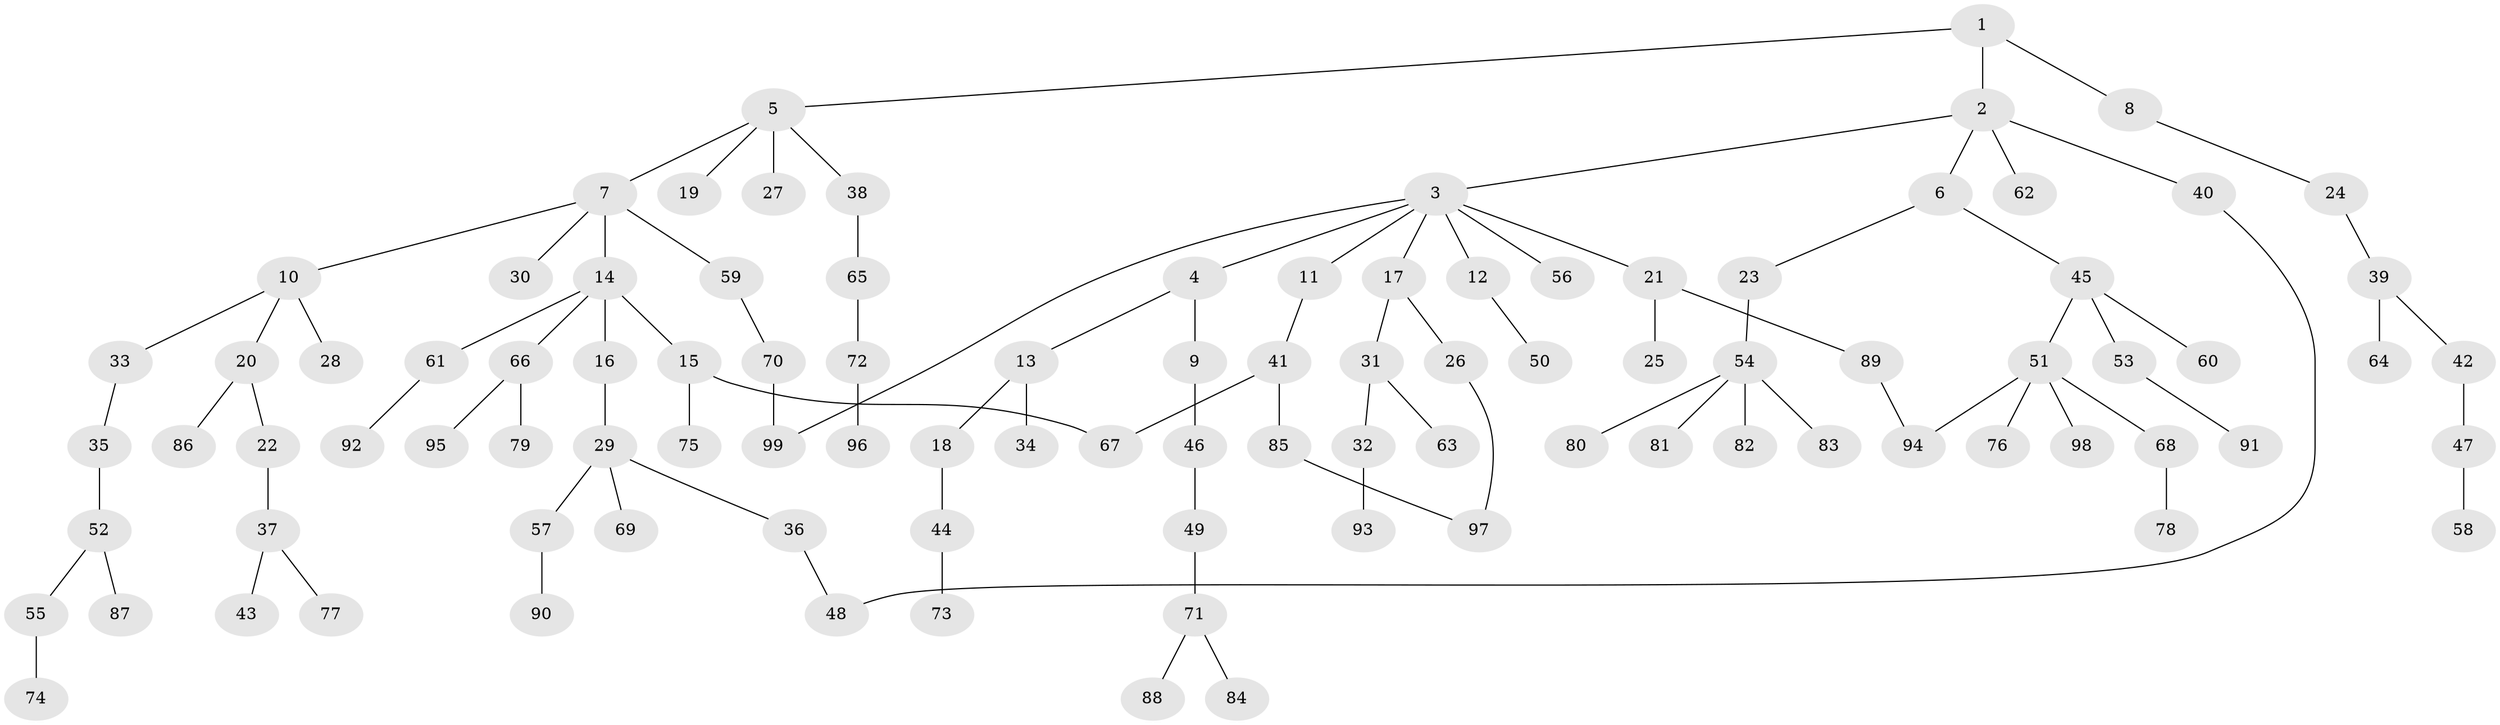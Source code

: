 // original degree distribution, {4: 0.07801418439716312, 6: 0.03546099290780142, 8: 0.0070921985815602835, 2: 0.2978723404255319, 3: 0.12056737588652482, 5: 0.014184397163120567, 1: 0.44680851063829785}
// Generated by graph-tools (version 1.1) at 2025/48/03/04/25 22:48:42]
// undirected, 99 vertices, 103 edges
graph export_dot {
  node [color=gray90,style=filled];
  1;
  2;
  3;
  4;
  5;
  6;
  7;
  8;
  9;
  10;
  11;
  12;
  13;
  14;
  15;
  16;
  17;
  18;
  19;
  20;
  21;
  22;
  23;
  24;
  25;
  26;
  27;
  28;
  29;
  30;
  31;
  32;
  33;
  34;
  35;
  36;
  37;
  38;
  39;
  40;
  41;
  42;
  43;
  44;
  45;
  46;
  47;
  48;
  49;
  50;
  51;
  52;
  53;
  54;
  55;
  56;
  57;
  58;
  59;
  60;
  61;
  62;
  63;
  64;
  65;
  66;
  67;
  68;
  69;
  70;
  71;
  72;
  73;
  74;
  75;
  76;
  77;
  78;
  79;
  80;
  81;
  82;
  83;
  84;
  85;
  86;
  87;
  88;
  89;
  90;
  91;
  92;
  93;
  94;
  95;
  96;
  97;
  98;
  99;
  1 -- 2 [weight=1.0];
  1 -- 5 [weight=1.0];
  1 -- 8 [weight=1.0];
  2 -- 3 [weight=1.0];
  2 -- 6 [weight=1.0];
  2 -- 40 [weight=1.0];
  2 -- 62 [weight=1.0];
  3 -- 4 [weight=1.0];
  3 -- 11 [weight=1.0];
  3 -- 12 [weight=1.0];
  3 -- 17 [weight=1.0];
  3 -- 21 [weight=1.0];
  3 -- 56 [weight=1.0];
  3 -- 99 [weight=1.0];
  4 -- 9 [weight=1.0];
  4 -- 13 [weight=1.0];
  5 -- 7 [weight=1.0];
  5 -- 19 [weight=1.0];
  5 -- 27 [weight=1.0];
  5 -- 38 [weight=1.0];
  6 -- 23 [weight=1.0];
  6 -- 45 [weight=1.0];
  7 -- 10 [weight=1.0];
  7 -- 14 [weight=1.0];
  7 -- 30 [weight=1.0];
  7 -- 59 [weight=1.0];
  8 -- 24 [weight=1.0];
  9 -- 46 [weight=1.0];
  10 -- 20 [weight=1.0];
  10 -- 28 [weight=1.0];
  10 -- 33 [weight=1.0];
  11 -- 41 [weight=1.0];
  12 -- 50 [weight=1.0];
  13 -- 18 [weight=1.0];
  13 -- 34 [weight=1.0];
  14 -- 15 [weight=1.0];
  14 -- 16 [weight=1.0];
  14 -- 61 [weight=1.0];
  14 -- 66 [weight=1.0];
  15 -- 67 [weight=1.0];
  15 -- 75 [weight=1.0];
  16 -- 29 [weight=1.0];
  17 -- 26 [weight=1.0];
  17 -- 31 [weight=1.0];
  18 -- 44 [weight=1.0];
  20 -- 22 [weight=1.0];
  20 -- 86 [weight=1.0];
  21 -- 25 [weight=1.0];
  21 -- 89 [weight=1.0];
  22 -- 37 [weight=1.0];
  23 -- 54 [weight=1.0];
  24 -- 39 [weight=1.0];
  26 -- 97 [weight=1.0];
  29 -- 36 [weight=1.0];
  29 -- 57 [weight=1.0];
  29 -- 69 [weight=1.0];
  31 -- 32 [weight=1.0];
  31 -- 63 [weight=1.0];
  32 -- 93 [weight=1.0];
  33 -- 35 [weight=1.0];
  35 -- 52 [weight=1.0];
  36 -- 48 [weight=1.0];
  37 -- 43 [weight=1.0];
  37 -- 77 [weight=1.0];
  38 -- 65 [weight=1.0];
  39 -- 42 [weight=1.0];
  39 -- 64 [weight=1.0];
  40 -- 48 [weight=1.0];
  41 -- 67 [weight=1.0];
  41 -- 85 [weight=1.0];
  42 -- 47 [weight=1.0];
  44 -- 73 [weight=1.0];
  45 -- 51 [weight=1.0];
  45 -- 53 [weight=1.0];
  45 -- 60 [weight=1.0];
  46 -- 49 [weight=1.0];
  47 -- 58 [weight=1.0];
  49 -- 71 [weight=1.0];
  51 -- 68 [weight=1.0];
  51 -- 76 [weight=1.0];
  51 -- 94 [weight=1.0];
  51 -- 98 [weight=1.0];
  52 -- 55 [weight=1.0];
  52 -- 87 [weight=1.0];
  53 -- 91 [weight=1.0];
  54 -- 80 [weight=1.0];
  54 -- 81 [weight=1.0];
  54 -- 82 [weight=1.0];
  54 -- 83 [weight=1.0];
  55 -- 74 [weight=1.0];
  57 -- 90 [weight=1.0];
  59 -- 70 [weight=1.0];
  61 -- 92 [weight=1.0];
  65 -- 72 [weight=1.0];
  66 -- 79 [weight=1.0];
  66 -- 95 [weight=1.0];
  68 -- 78 [weight=1.0];
  70 -- 99 [weight=1.0];
  71 -- 84 [weight=1.0];
  71 -- 88 [weight=1.0];
  72 -- 96 [weight=1.0];
  85 -- 97 [weight=1.0];
  89 -- 94 [weight=1.0];
}

